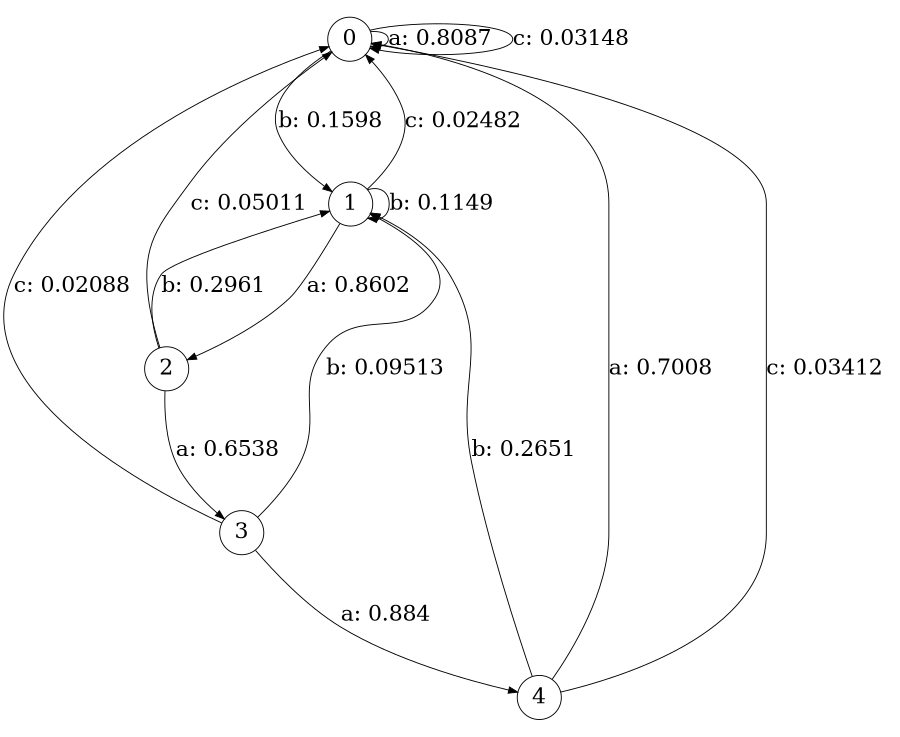 digraph "d2-500nw-t0-cen-SML" {
size = "6,8.5";
ratio = "fill";
node [shape = circle];
node [fontsize = 24];
edge [fontsize = 24];
0 -> 0 [label = "a: 0.8087   "];
0 -> 1 [label = "b: 0.1598   "];
0 -> 0 [label = "c: 0.03148  "];
1 -> 2 [label = "a: 0.8602   "];
1 -> 1 [label = "b: 0.1149   "];
1 -> 0 [label = "c: 0.02482  "];
2 -> 3 [label = "a: 0.6538   "];
2 -> 1 [label = "b: 0.2961   "];
2 -> 0 [label = "c: 0.05011  "];
3 -> 4 [label = "a: 0.884    "];
3 -> 1 [label = "b: 0.09513  "];
3 -> 0 [label = "c: 0.02088  "];
4 -> 0 [label = "a: 0.7008   "];
4 -> 1 [label = "b: 0.2651   "];
4 -> 0 [label = "c: 0.03412  "];
}